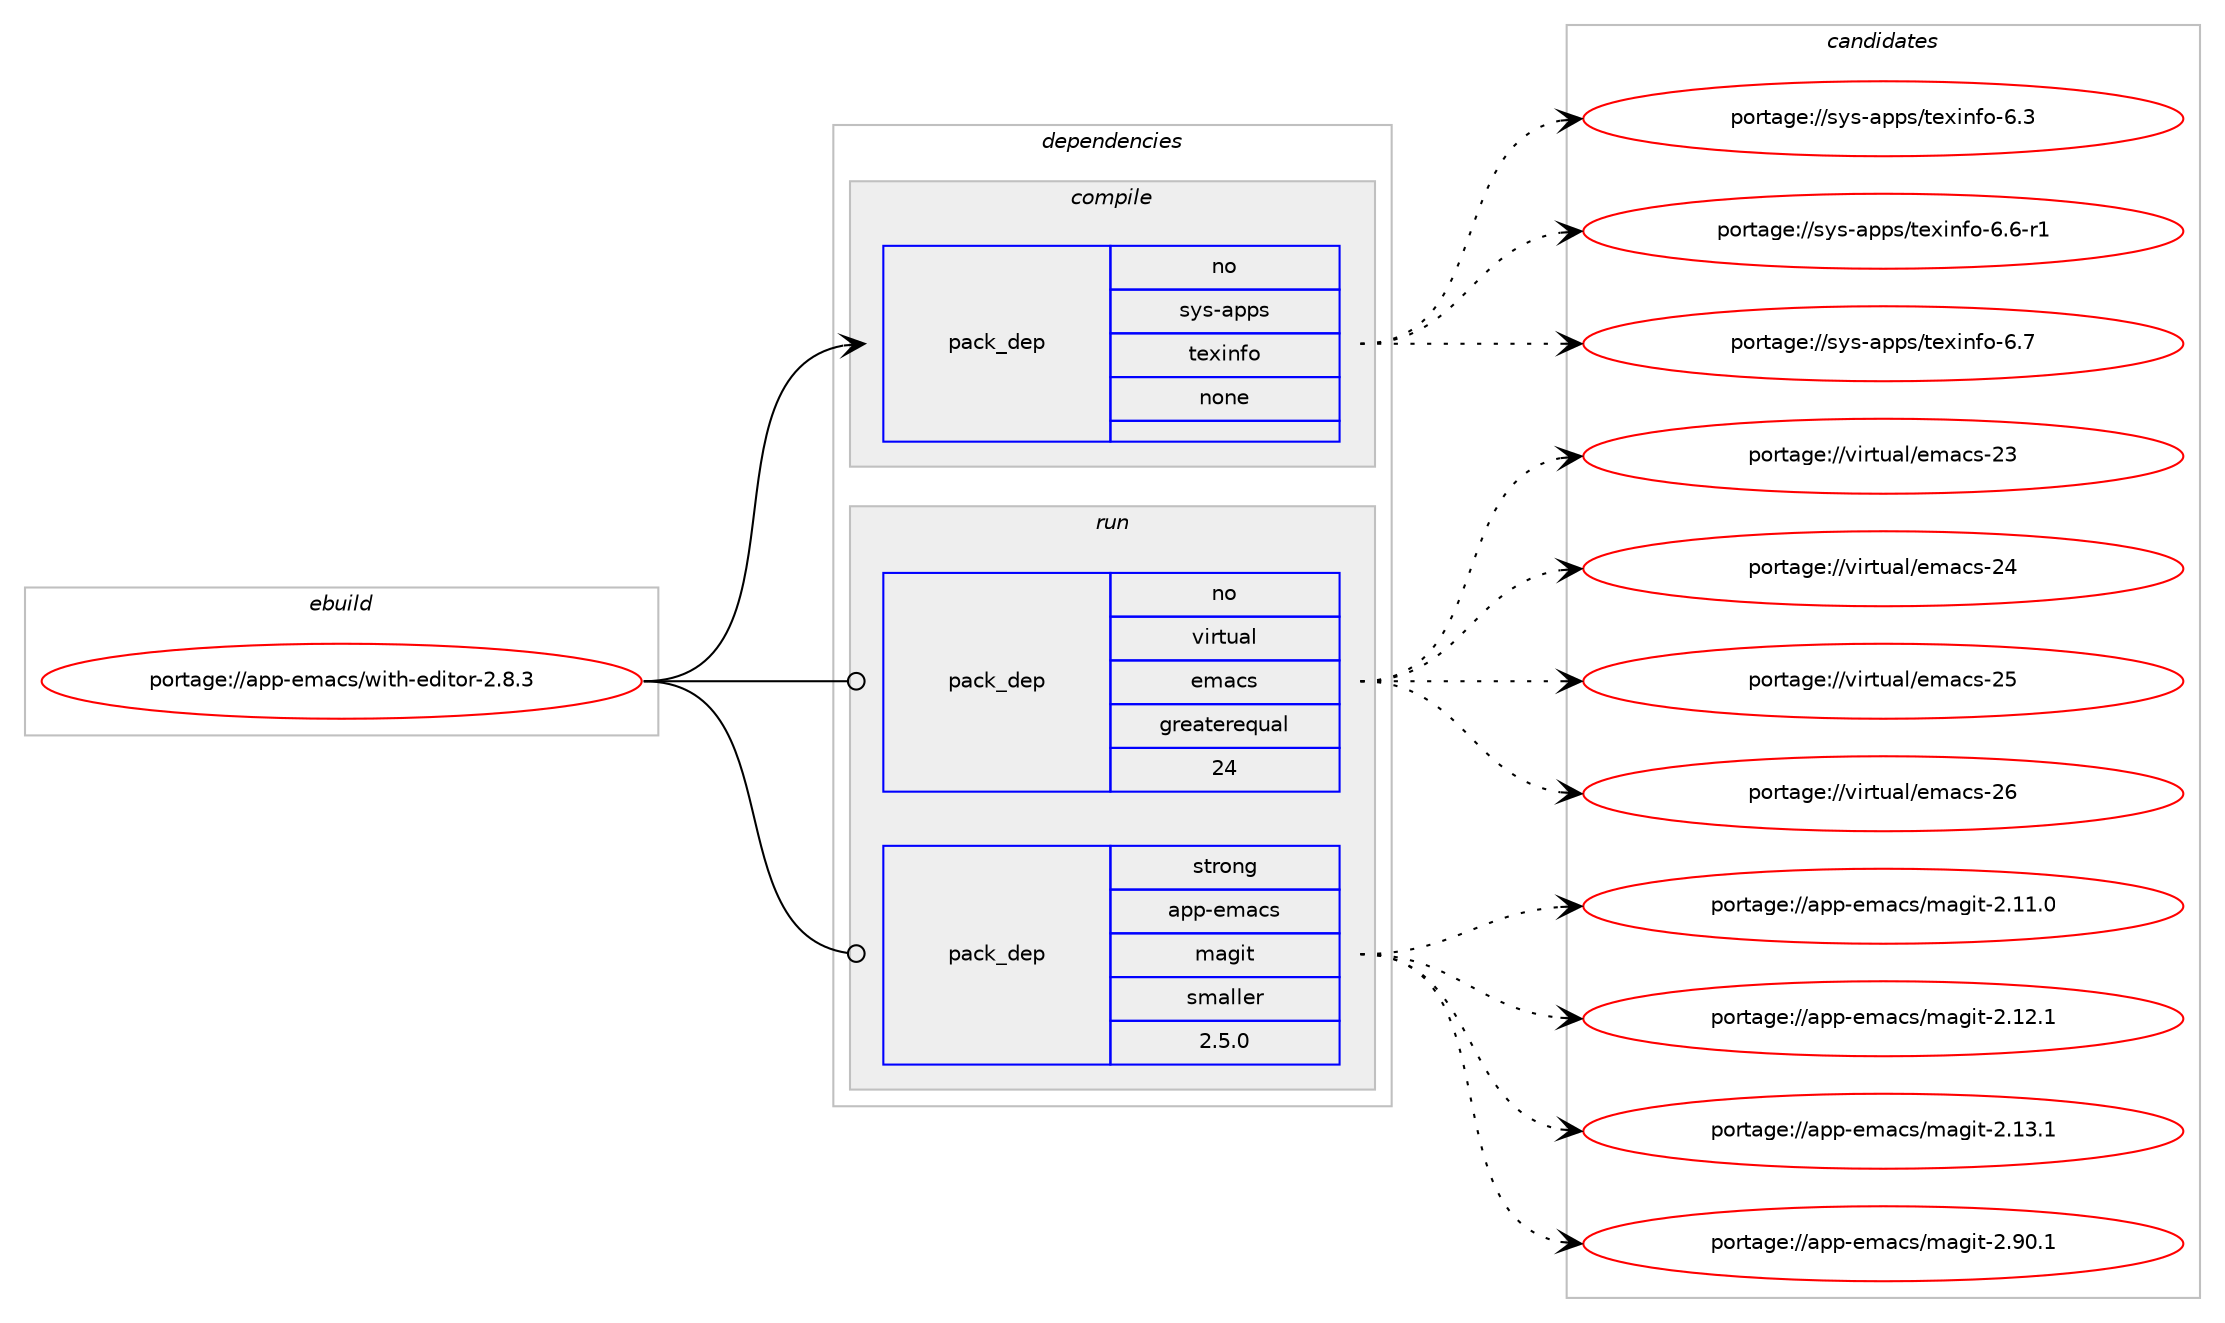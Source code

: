 digraph prolog {

# *************
# Graph options
# *************

newrank=true;
concentrate=true;
compound=true;
graph [rankdir=LR,fontname=Helvetica,fontsize=10,ranksep=1.5];#, ranksep=2.5, nodesep=0.2];
edge  [arrowhead=vee];
node  [fontname=Helvetica,fontsize=10];

# **********
# The ebuild
# **********

subgraph cluster_leftcol {
color=gray;
rank=same;
label=<<i>ebuild</i>>;
id [label="portage://app-emacs/with-editor-2.8.3", color=red, width=4, href="../app-emacs/with-editor-2.8.3.svg"];
}

# ****************
# The dependencies
# ****************

subgraph cluster_midcol {
color=gray;
label=<<i>dependencies</i>>;
subgraph cluster_compile {
fillcolor="#eeeeee";
style=filled;
label=<<i>compile</i>>;
subgraph pack13970 {
dependency18877 [label=<<TABLE BORDER="0" CELLBORDER="1" CELLSPACING="0" CELLPADDING="4" WIDTH="220"><TR><TD ROWSPAN="6" CELLPADDING="30">pack_dep</TD></TR><TR><TD WIDTH="110">no</TD></TR><TR><TD>sys-apps</TD></TR><TR><TD>texinfo</TD></TR><TR><TD>none</TD></TR><TR><TD></TD></TR></TABLE>>, shape=none, color=blue];
}
id:e -> dependency18877:w [weight=20,style="solid",arrowhead="vee"];
}
subgraph cluster_compileandrun {
fillcolor="#eeeeee";
style=filled;
label=<<i>compile and run</i>>;
}
subgraph cluster_run {
fillcolor="#eeeeee";
style=filled;
label=<<i>run</i>>;
subgraph pack13971 {
dependency18878 [label=<<TABLE BORDER="0" CELLBORDER="1" CELLSPACING="0" CELLPADDING="4" WIDTH="220"><TR><TD ROWSPAN="6" CELLPADDING="30">pack_dep</TD></TR><TR><TD WIDTH="110">no</TD></TR><TR><TD>virtual</TD></TR><TR><TD>emacs</TD></TR><TR><TD>greaterequal</TD></TR><TR><TD>24</TD></TR></TABLE>>, shape=none, color=blue];
}
id:e -> dependency18878:w [weight=20,style="solid",arrowhead="odot"];
subgraph pack13972 {
dependency18879 [label=<<TABLE BORDER="0" CELLBORDER="1" CELLSPACING="0" CELLPADDING="4" WIDTH="220"><TR><TD ROWSPAN="6" CELLPADDING="30">pack_dep</TD></TR><TR><TD WIDTH="110">strong</TD></TR><TR><TD>app-emacs</TD></TR><TR><TD>magit</TD></TR><TR><TD>smaller</TD></TR><TR><TD>2.5.0</TD></TR></TABLE>>, shape=none, color=blue];
}
id:e -> dependency18879:w [weight=20,style="solid",arrowhead="odot"];
}
}

# **************
# The candidates
# **************

subgraph cluster_choices {
rank=same;
color=gray;
label=<<i>candidates</i>>;

subgraph choice13970 {
color=black;
nodesep=1;
choiceportage11512111545971121121154711610112010511010211145544651 [label="portage://sys-apps/texinfo-6.3", color=red, width=4,href="../sys-apps/texinfo-6.3.svg"];
choiceportage115121115459711211211547116101120105110102111455446544511449 [label="portage://sys-apps/texinfo-6.6-r1", color=red, width=4,href="../sys-apps/texinfo-6.6-r1.svg"];
choiceportage11512111545971121121154711610112010511010211145544655 [label="portage://sys-apps/texinfo-6.7", color=red, width=4,href="../sys-apps/texinfo-6.7.svg"];
dependency18877:e -> choiceportage11512111545971121121154711610112010511010211145544651:w [style=dotted,weight="100"];
dependency18877:e -> choiceportage115121115459711211211547116101120105110102111455446544511449:w [style=dotted,weight="100"];
dependency18877:e -> choiceportage11512111545971121121154711610112010511010211145544655:w [style=dotted,weight="100"];
}
subgraph choice13971 {
color=black;
nodesep=1;
choiceportage11810511411611797108471011099799115455051 [label="portage://virtual/emacs-23", color=red, width=4,href="../virtual/emacs-23.svg"];
choiceportage11810511411611797108471011099799115455052 [label="portage://virtual/emacs-24", color=red, width=4,href="../virtual/emacs-24.svg"];
choiceportage11810511411611797108471011099799115455053 [label="portage://virtual/emacs-25", color=red, width=4,href="../virtual/emacs-25.svg"];
choiceportage11810511411611797108471011099799115455054 [label="portage://virtual/emacs-26", color=red, width=4,href="../virtual/emacs-26.svg"];
dependency18878:e -> choiceportage11810511411611797108471011099799115455051:w [style=dotted,weight="100"];
dependency18878:e -> choiceportage11810511411611797108471011099799115455052:w [style=dotted,weight="100"];
dependency18878:e -> choiceportage11810511411611797108471011099799115455053:w [style=dotted,weight="100"];
dependency18878:e -> choiceportage11810511411611797108471011099799115455054:w [style=dotted,weight="100"];
}
subgraph choice13972 {
color=black;
nodesep=1;
choiceportage97112112451011099799115471099710310511645504649494648 [label="portage://app-emacs/magit-2.11.0", color=red, width=4,href="../app-emacs/magit-2.11.0.svg"];
choiceportage97112112451011099799115471099710310511645504649504649 [label="portage://app-emacs/magit-2.12.1", color=red, width=4,href="../app-emacs/magit-2.12.1.svg"];
choiceportage97112112451011099799115471099710310511645504649514649 [label="portage://app-emacs/magit-2.13.1", color=red, width=4,href="../app-emacs/magit-2.13.1.svg"];
choiceportage97112112451011099799115471099710310511645504657484649 [label="portage://app-emacs/magit-2.90.1", color=red, width=4,href="../app-emacs/magit-2.90.1.svg"];
dependency18879:e -> choiceportage97112112451011099799115471099710310511645504649494648:w [style=dotted,weight="100"];
dependency18879:e -> choiceportage97112112451011099799115471099710310511645504649504649:w [style=dotted,weight="100"];
dependency18879:e -> choiceportage97112112451011099799115471099710310511645504649514649:w [style=dotted,weight="100"];
dependency18879:e -> choiceportage97112112451011099799115471099710310511645504657484649:w [style=dotted,weight="100"];
}
}

}
